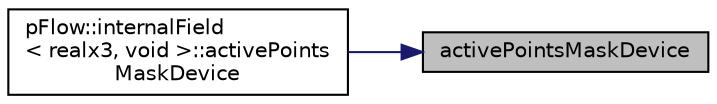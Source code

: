 digraph "activePointsMaskDevice"
{
 // LATEX_PDF_SIZE
  edge [fontname="Helvetica",fontsize="10",labelfontname="Helvetica",labelfontsize="10"];
  node [fontname="Helvetica",fontsize="10",shape=record];
  rankdir="RL";
  Node1 [label="activePointsMaskDevice",height=0.2,width=0.4,color="black", fillcolor="grey75", style="filled", fontcolor="black",tooltip=" "];
  Node1 -> Node2 [dir="back",color="midnightblue",fontsize="10",style="solid",fontname="Helvetica"];
  Node2 [label="pFlow::internalField\l\< realx3, void \>::activePoints\lMaskDevice",height=0.2,width=0.4,color="black", fillcolor="white", style="filled",URL="$classpFlow_1_1internalField.html#a67d82cfcfc613c9ffbccd1f9a9aa0ce6",tooltip=" "];
}
